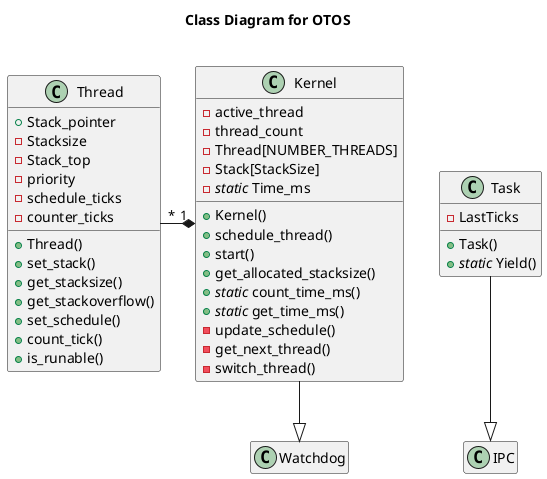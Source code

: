 @startuml CLD_OTOS
title Class Diagram for **OTOS**\n

hide empty members

class Thread {
    'Properties:
    + Stack_pointer
    - Stacksize
    - Stack_top
    - priority
    - schedule_ticks
    - counter_ticks

    'Methods:
    + Thread()
    + set_stack()
    + get_stacksize()
    + get_stackoverflow()
    + set_schedule()
    + count_tick()
    + is_runable()
}
class Kernel{
    'Properties:
    - active_thread
    - thread_count
    - Thread[NUMBER_THREADS]
    - Stack[StackSize]
    - //static// Time_ms

    'Methods:
    + Kernel()
    + schedule_thread()
    + start()
    + get_allocated_stacksize()
    + //static// count_time_ms()
    + //static// get_time_ms()
    - update_schedule()
    - get_next_thread()
    - switch_thread()
}

class Watchdog {
   '+ Watchdog()
   '+ Pet()
}

class Task{
    ' Properties:
    - LastTicks

    ' Methods:
    + Task()
    ' + //static// Lock()
    ' + //static// Unlock()
    ' + //static// WaitFor()
    + //static// Yield()
    ' + Sleep()
    ' - GetSysTick()
}

class IPC{
   '- Id
   '- CmdBuffer
   '+ GetQueue()
   '+ PushQueue()
}

Thread "*"-*"1" Kernel
Kernel --|> Watchdog
Task --|> IPC

@enduml